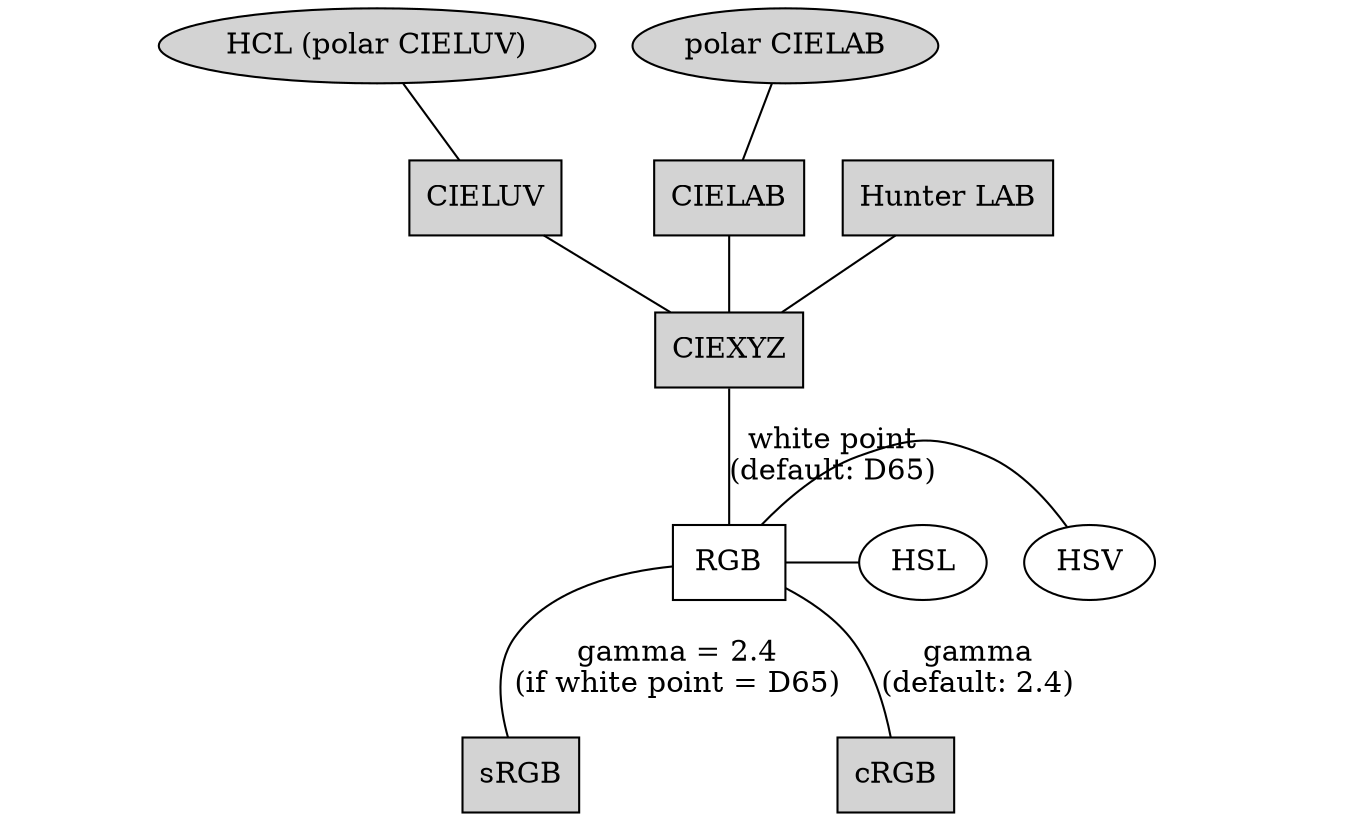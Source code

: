 graph colorspace {

{ rank = min
    L1 [label="" color=white]
    polarLUV [label = "HCL (polar CIELUV)" shape=ellipse style=filled]
    polarLAB [label = "polar CIELAB" shape=ellipse style=filled]
    R1 [label="" color=white]
}

{ rank = same
    L2 [label="" color=white]
    LUV [label = "CIELUV" shape=box style=filled]
    LAB [label = "CIELAB" shape=box style=filled]
    HunterLAB [label = "Hunter LAB" shape=box style=filled]
    R2 [label="" color=white]
}

{ rank = same
    L3 [label="" color=white]
    XYZ [label = "CIEXYZ" shape=box style=filled]
    R3 [label="" color=white]
}

{ rank = same
    L4 [label="" color=white]
    RGB [label = "RGB" shape=box]
    HSV [label = "HSV" shape=ellipse]
    HSL [label = "HSL" shape=ellipse]
    R4 [label="" color=white]
}

{ rank = max
    L5 [label="" color=white]
    sRGB [label = "sRGB" shape=box style=filled]
    cRGB [label = "cRGB" shape=box style=filled]
    R5 [label="" color=white]
}

LUV -- polarLUV
LAB -- polarLAB
XYZ -- LUV
XYZ -- LAB
XYZ -- HunterLAB

XYZ -- RGB [label="white point\n(default: D65)"]

RGB -- HSV
RGB -- HSL

cRGB -- RGB [label="gamma\n(default: 2.4)"]
sRGB -- RGB [label="gamma = 2.4\n(if white point = D65)"]

L1 -- L2 -- L3 -- L4 -- L5 [color=white]
R1 -- R2 -- R3 -- R4 -- R5 [color=white]
}

